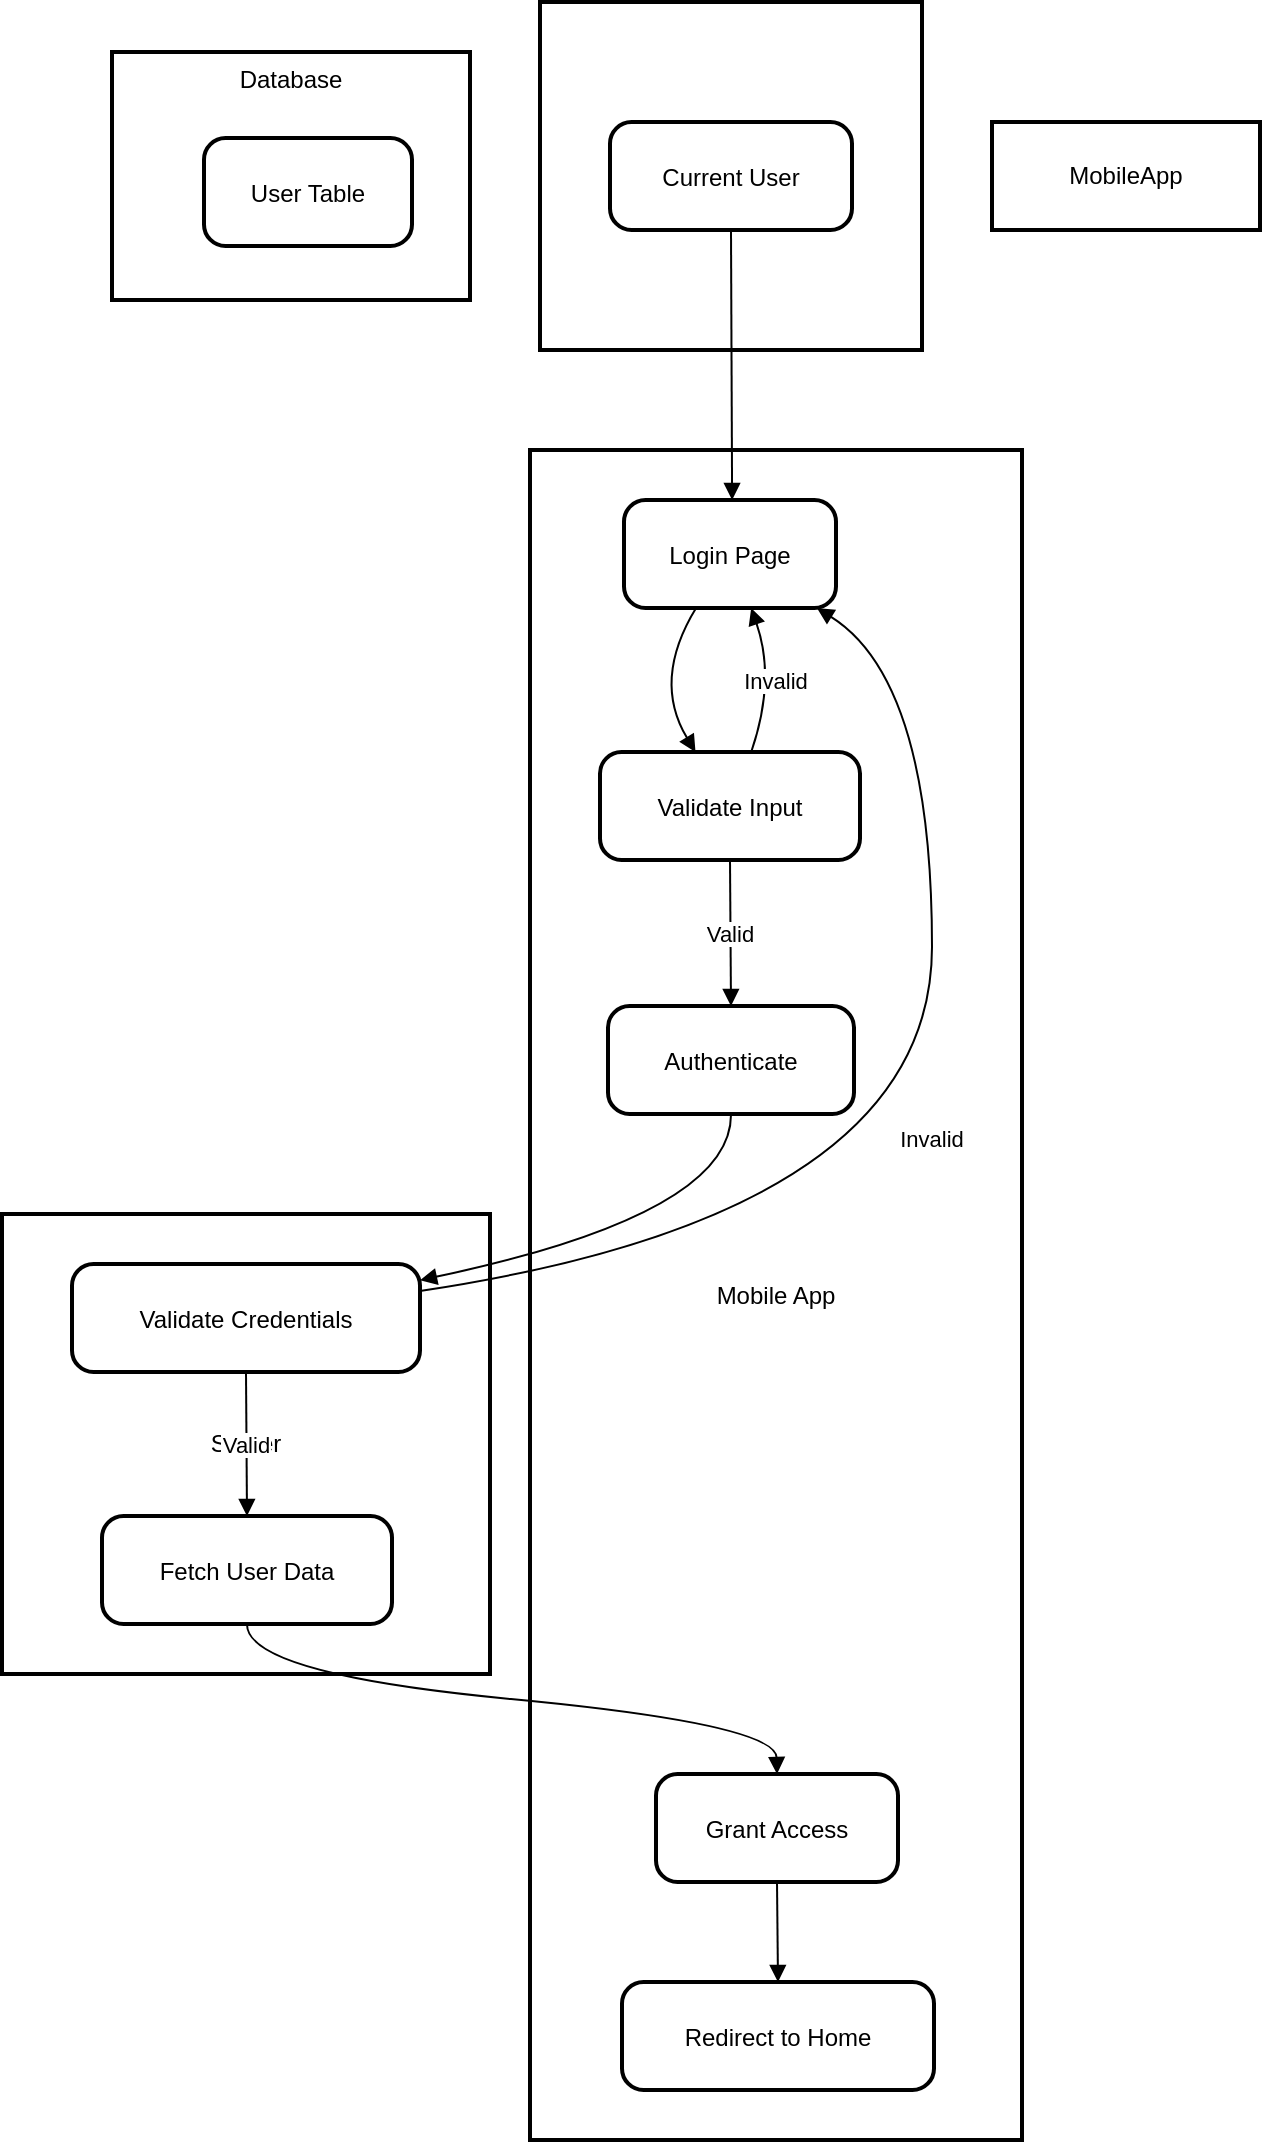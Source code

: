 <mxfile version="26.1.1">
  <diagram name="Page-1" id="pIt8m3VAi2QsVwrxuCGn">
    <mxGraphModel>
      <root>
        <mxCell id="0" />
        <mxCell id="1" parent="0" />
        <mxCell id="2" value="Database" style="whiteSpace=wrap;strokeWidth=2;verticalAlign=top;" vertex="1" parent="1">
          <mxGeometry x="63" y="33" width="179" height="124" as="geometry" />
        </mxCell>
        <mxCell id="3" value="User Table" style="rounded=1;arcSize=20;strokeWidth=2" vertex="1" parent="2">
          <mxGeometry x="46" y="43" width="104" height="54" as="geometry" />
        </mxCell>
        <mxCell id="4" value="Server" style="whiteSpace=wrap;strokeWidth=2;" vertex="1" parent="1">
          <mxGeometry x="8" y="614" width="244" height="230" as="geometry" />
        </mxCell>
        <mxCell id="5" value="Mobile App" style="whiteSpace=wrap;strokeWidth=2;" vertex="1" parent="1">
          <mxGeometry x="272" y="232" width="246" height="845" as="geometry" />
        </mxCell>
        <mxCell id="6" value="User" style="whiteSpace=wrap;strokeWidth=2;" vertex="1" parent="1">
          <mxGeometry x="277" y="8" width="191" height="174" as="geometry" />
        </mxCell>
        <mxCell id="7" value="Current User" style="rounded=1;arcSize=20;strokeWidth=2" vertex="1" parent="1">
          <mxGeometry x="312" y="68" width="121" height="54" as="geometry" />
        </mxCell>
        <mxCell id="8" value="Login Page" style="rounded=1;arcSize=20;strokeWidth=2" vertex="1" parent="1">
          <mxGeometry x="319" y="257" width="106" height="54" as="geometry" />
        </mxCell>
        <mxCell id="9" value="Validate Input" style="rounded=1;arcSize=20;strokeWidth=2" vertex="1" parent="1">
          <mxGeometry x="307" y="383" width="130" height="54" as="geometry" />
        </mxCell>
        <mxCell id="10" value="Authenticate" style="rounded=1;arcSize=20;strokeWidth=2" vertex="1" parent="1">
          <mxGeometry x="311" y="510" width="123" height="54" as="geometry" />
        </mxCell>
        <mxCell id="11" value="Grant Access" style="rounded=1;arcSize=20;strokeWidth=2" vertex="1" parent="1">
          <mxGeometry x="335" y="894" width="121" height="54" as="geometry" />
        </mxCell>
        <mxCell id="12" value="Redirect to Home" style="rounded=1;arcSize=20;strokeWidth=2" vertex="1" parent="1">
          <mxGeometry x="318" y="998" width="156" height="54" as="geometry" />
        </mxCell>
        <mxCell id="13" value="Validate Credentials" style="rounded=1;arcSize=20;strokeWidth=2" vertex="1" parent="1">
          <mxGeometry x="43" y="639" width="174" height="54" as="geometry" />
        </mxCell>
        <mxCell id="14" value="Fetch User Data" style="rounded=1;arcSize=20;strokeWidth=2" vertex="1" parent="1">
          <mxGeometry x="58" y="765" width="145" height="54" as="geometry" />
        </mxCell>
        <mxCell id="15" value="MobileApp" style="whiteSpace=wrap;strokeWidth=2;" vertex="1" parent="1">
          <mxGeometry x="503" y="68" width="134" height="54" as="geometry" />
        </mxCell>
        <mxCell id="16" value="" style="curved=1;startArrow=none;endArrow=block;exitX=0.5;exitY=1;entryX=0.51;entryY=0;" edge="1" parent="1" source="7" target="8">
          <mxGeometry relative="1" as="geometry">
            <Array as="points" />
          </mxGeometry>
        </mxCell>
        <mxCell id="17" value="" style="curved=1;startArrow=none;endArrow=block;exitX=0.34;exitY=1;entryX=0.37;entryY=0.01;" edge="1" parent="1" source="8" target="9">
          <mxGeometry relative="1" as="geometry">
            <Array as="points">
              <mxPoint x="333" y="347" />
            </Array>
          </mxGeometry>
        </mxCell>
        <mxCell id="18" value="Valid" style="curved=1;startArrow=none;endArrow=block;exitX=0.5;exitY=1.01;entryX=0.5;entryY=0;" edge="1" parent="1" source="9" target="10">
          <mxGeometry relative="1" as="geometry">
            <Array as="points" />
          </mxGeometry>
        </mxCell>
        <mxCell id="19" value="Invalid" style="curved=1;startArrow=none;endArrow=block;exitX=0.58;exitY=0.01;entryX=0.6;entryY=1;" edge="1" parent="1" source="9" target="8">
          <mxGeometry relative="1" as="geometry">
            <Array as="points">
              <mxPoint x="395" y="347" />
            </Array>
          </mxGeometry>
        </mxCell>
        <mxCell id="20" value="" style="curved=1;startArrow=none;endArrow=block;exitX=0.5;exitY=1;entryX=1;entryY=0.15;" edge="1" parent="1" source="10" target="13">
          <mxGeometry relative="1" as="geometry">
            <Array as="points">
              <mxPoint x="373" y="614" />
            </Array>
          </mxGeometry>
        </mxCell>
        <mxCell id="21" value="Valid" style="curved=1;startArrow=none;endArrow=block;exitX=0.5;exitY=1;entryX=0.5;entryY=0;" edge="1" parent="1" source="13" target="14">
          <mxGeometry relative="1" as="geometry">
            <Array as="points" />
          </mxGeometry>
        </mxCell>
        <mxCell id="22" value="Invalid" style="curved=1;startArrow=none;endArrow=block;exitX=1;exitY=0.25;entryX=0.91;entryY=1;" edge="1" parent="1" source="13" target="8">
          <mxGeometry relative="1" as="geometry">
            <Array as="points">
              <mxPoint x="473" y="614" />
              <mxPoint x="473" y="347" />
            </Array>
          </mxGeometry>
        </mxCell>
        <mxCell id="23" value="" style="curved=1;startArrow=none;endArrow=block;exitX=0.5;exitY=1;entryX=0.5;entryY=0;" edge="1" parent="1" source="14" target="11">
          <mxGeometry relative="1" as="geometry">
            <Array as="points">
              <mxPoint x="130" y="844" />
              <mxPoint x="395" y="869" />
            </Array>
          </mxGeometry>
        </mxCell>
        <mxCell id="24" value="" style="curved=1;startArrow=none;endArrow=block;exitX=0.5;exitY=1;entryX=0.5;entryY=0;" edge="1" parent="1" source="11" target="12">
          <mxGeometry relative="1" as="geometry">
            <Array as="points" />
          </mxGeometry>
        </mxCell>
      </root>
    </mxGraphModel>
  </diagram>
</mxfile>
